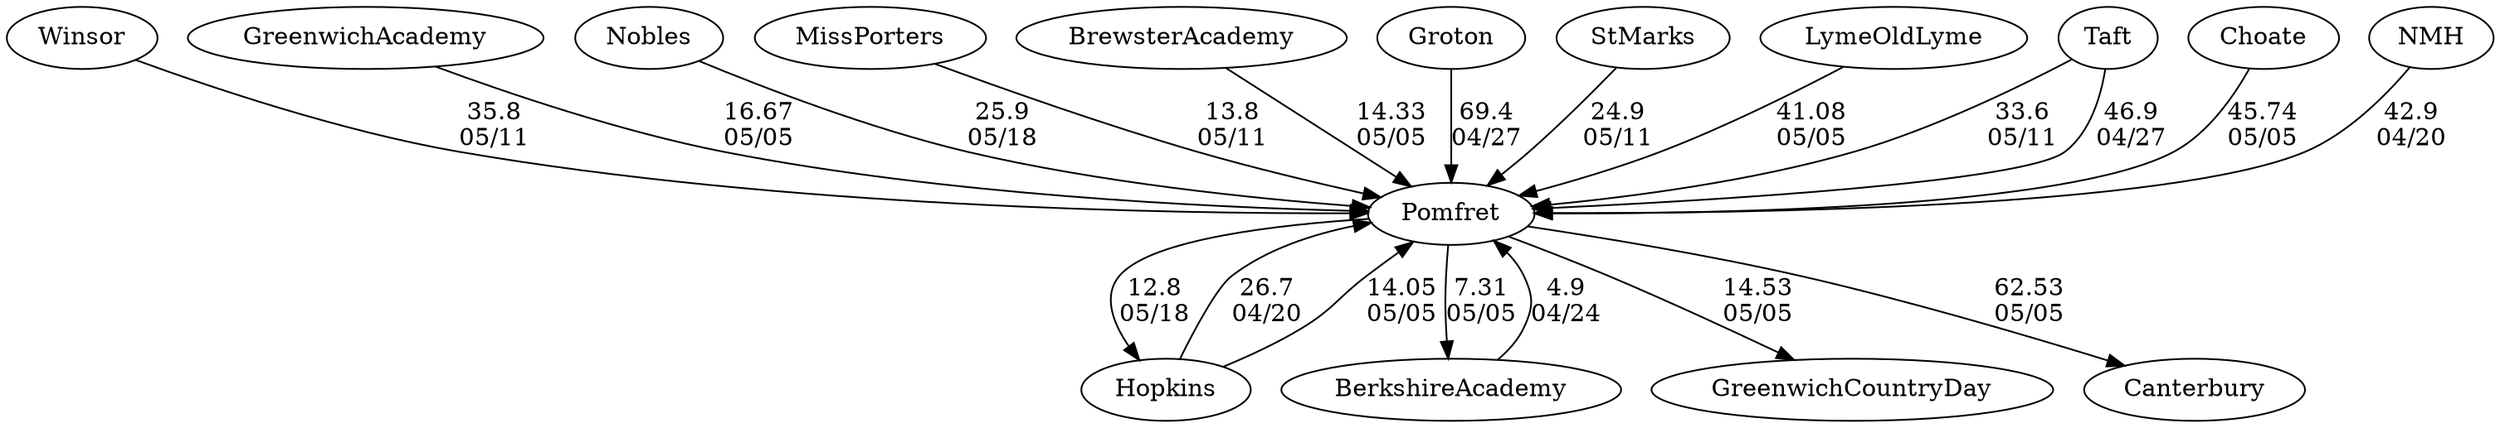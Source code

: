 digraph girls2foursPomfret {GreenwichCountryDay [URL="girls2foursPomfretGreenwichCountryDay.html"];Winsor [URL="girls2foursPomfretWinsor.html"];Hopkins [URL="girls2foursPomfretHopkins.html"];Canterbury [URL="girls2foursPomfretCanterbury.html"];GreenwichAcademy [URL="girls2foursPomfretGreenwichAcademy.html"];BerkshireAcademy [URL="girls2foursPomfretBerkshireAcademy.html"];Nobles [URL="girls2foursPomfretNobles.html"];MissPorters [URL="girls2foursPomfretMissPorters.html"];BrewsterAcademy [URL="girls2foursPomfretBrewsterAcademy.html"];Groton [URL="girls2foursPomfretGroton.html"];Pomfret [URL="girls2foursPomfretPomfret.html"];StMarks [URL="girls2foursPomfretStMarks.html"];LymeOldLyme [URL="girls2foursPomfretLymeOldLyme.html"];Taft [URL="girls2foursPomfretTaft.html"];Choate [URL="girls2foursPomfretChoate.html"];NMH [URL="girls2foursPomfretNMH.html"];Winsor -> Pomfret[label="35.8
05/11", weight="65", tooltip="NEIRA Girls Fours, du Pont Cup: Pomfret vs. BB&N, Gunn, Miss Porter's, St. Mark's, Taft, Winsor			
Distance: 1500m Conditions: ~9MPH crossing headwind from lane 6 to lane 1, with occasional gusts. Beginning of race slightly choppier than finish. Conditions seemed to improve marginally by last race (G1). Comments: Alternated races with boys races. Order of girls races: G-Novice, G4, G3, G5, G2, G1. The novice boat race is listed in the sixth boat category. Crossing wind pushed almost all boats at least one lane to port. Several referee calls for boats to move to starboard in the lower boat races. Congratulations to Taft G1 for winning the 2024 du Pont Cup.
None", URL="https://www.row2k.com/results/resultspage.cfm?UID=377BB86A75BE9B00AD40E99984E7D587&cat=1", random="random"]; 
Taft -> Pomfret[label="33.6
05/11", weight="67", tooltip="NEIRA Girls Fours, du Pont Cup: Pomfret vs. BB&N, Gunn, Miss Porter's, St. Mark's, Taft, Winsor			
Distance: 1500m Conditions: ~9MPH crossing headwind from lane 6 to lane 1, with occasional gusts. Beginning of race slightly choppier than finish. Conditions seemed to improve marginally by last race (G1). Comments: Alternated races with boys races. Order of girls races: G-Novice, G4, G3, G5, G2, G1. The novice boat race is listed in the sixth boat category. Crossing wind pushed almost all boats at least one lane to port. Several referee calls for boats to move to starboard in the lower boat races. Congratulations to Taft G1 for winning the 2024 du Pont Cup.
None", URL="https://www.row2k.com/results/resultspage.cfm?UID=377BB86A75BE9B00AD40E99984E7D587&cat=1", random="random"]; 
StMarks -> Pomfret[label="24.9
05/11", weight="76", tooltip="NEIRA Girls Fours, du Pont Cup: Pomfret vs. BB&N, Gunn, Miss Porter's, St. Mark's, Taft, Winsor			
Distance: 1500m Conditions: ~9MPH crossing headwind from lane 6 to lane 1, with occasional gusts. Beginning of race slightly choppier than finish. Conditions seemed to improve marginally by last race (G1). Comments: Alternated races with boys races. Order of girls races: G-Novice, G4, G3, G5, G2, G1. The novice boat race is listed in the sixth boat category. Crossing wind pushed almost all boats at least one lane to port. Several referee calls for boats to move to starboard in the lower boat races. Congratulations to Taft G1 for winning the 2024 du Pont Cup.
None", URL="https://www.row2k.com/results/resultspage.cfm?UID=377BB86A75BE9B00AD40E99984E7D587&cat=1", random="random"]; 
MissPorters -> Pomfret[label="13.8
05/11", weight="87", tooltip="NEIRA Girls Fours, du Pont Cup: Pomfret vs. BB&N, Gunn, Miss Porter's, St. Mark's, Taft, Winsor			
Distance: 1500m Conditions: ~9MPH crossing headwind from lane 6 to lane 1, with occasional gusts. Beginning of race slightly choppier than finish. Conditions seemed to improve marginally by last race (G1). Comments: Alternated races with boys races. Order of girls races: G-Novice, G4, G3, G5, G2, G1. The novice boat race is listed in the sixth boat category. Crossing wind pushed almost all boats at least one lane to port. Several referee calls for boats to move to starboard in the lower boat races. Congratulations to Taft G1 for winning the 2024 du Pont Cup.
None", URL="https://www.row2k.com/results/resultspage.cfm?UID=377BB86A75BE9B00AD40E99984E7D587&cat=1", random="random"]; 
NMH -> Pomfret[label="42.9
04/20", weight="58", tooltip="NEIRA Girls Fours,Pomfret vs. NMH, Hopkins			
Distance: 1500m Conditions: Very light wind, perhaps slight crossing WSW tail at times of no more than 5MPH. Conditions similar throughout, with a slight tailwind developing in the last race. No current. Comments: Race order: G3, G2, G1, G4/5. Thanks to NMH and Hopkins for a great day of racing.
None", URL="https://www.row2k.com/results/resultspage.cfm?UID=00FD5442533029F3F8C5DFD9A3F09907&cat=1", random="random"]; 
Hopkins -> Pomfret[label="26.7
04/20", weight="74", tooltip="NEIRA Girls Fours,Pomfret vs. NMH, Hopkins			
Distance: 1500m Conditions: Very light wind, perhaps slight crossing WSW tail at times of no more than 5MPH. Conditions similar throughout, with a slight tailwind developing in the last race. No current. Comments: Race order: G3, G2, G1, G4/5. Thanks to NMH and Hopkins for a great day of racing.
None", URL="https://www.row2k.com/results/resultspage.cfm?UID=00FD5442533029F3F8C5DFD9A3F09907&cat=1", random="random"]; 
Groton -> Pomfret[label="69.4
04/27", weight="31", tooltip="NEIRA,Pomfret vs. Groton, Taft			
Distance: 1500m Conditions: At the start, crossing tailwinds of ~10MPH. Winds shifted to a mostly tail after first 500M of ~15MPH, with occasional gusts 20 to 25. Water was choppy after the first 500M all the way to finish line. Comments: Race order: G4, G3, G2, G1 (with boys' races interspersed). Winds made aligning starts challenging. Commendable job by aligner. Course steering was challenging for almost all crews. Wind also affected crews as many drifted into other lanes, though no significant impediments that impacted finish order were detected. Taft's 1st boat was a late scratch.
None", URL="https://www.row2k.com/results/resultspage.cfm?UID=B2DEAF649BD92E4956E382AFF1E67D1D&cat=1", random="random"]; 
Taft -> Pomfret[label="46.9
04/27", weight="54", tooltip="NEIRA,Pomfret vs. Groton, Taft			
Distance: 1500m Conditions: At the start, crossing tailwinds of ~10MPH. Winds shifted to a mostly tail after first 500M of ~15MPH, with occasional gusts 20 to 25. Water was choppy after the first 500M all the way to finish line. Comments: Race order: G4, G3, G2, G1 (with boys' races interspersed). Winds made aligning starts challenging. Commendable job by aligner. Course steering was challenging for almost all crews. Wind also affected crews as many drifted into other lanes, though no significant impediments that impacted finish order were detected. Taft's 1st boat was a late scratch.
None", URL="https://www.row2k.com/results/resultspage.cfm?UID=B2DEAF649BD92E4956E382AFF1E67D1D&cat=1", random="random"]; 
Nobles -> Pomfret[label="25.9
05/18", weight="75", tooltip="NEIRA Girls Fours, Pomfret vs. Hopkins, Nobles			
Distance: 1500m Conditions: Solid cross headwind (starboard to port), steady 10-15 MPH, occasional gusts up to ~20MPH throughout. Light but steady rain through most of the racing. Comments: Races alternated between girls and boys. Order of races: G3, G4, G2, G1, G-Novices. The G-Novices race is listed under the 5th boat and only included Nobles crews. Thanks to Hopkins and Nobles for good racing.
None", URL="https://www.row2k.com/results/resultspage.cfm?UID=05F1824A635516BB2A75FC769B7DED45&cat=1", random="random"]; 
Pomfret -> Hopkins[label="12.8
05/18", weight="88", tooltip="NEIRA Girls Fours, Pomfret vs. Hopkins, Nobles			
Distance: 1500m Conditions: Solid cross headwind (starboard to port), steady 10-15 MPH, occasional gusts up to ~20MPH throughout. Light but steady rain through most of the racing. Comments: Races alternated between girls and boys. Order of races: G3, G4, G2, G1, G-Novices. The G-Novices race is listed under the 5th boat and only included Nobles crews. Thanks to Hopkins and Nobles for good racing.
None", URL="https://www.row2k.com/results/resultspage.cfm?UID=05F1824A635516BB2A75FC769B7DED45&cat=1", random="random"]; 
BerkshireAcademy -> Pomfret[label="4.9
04/24", weight="96", tooltip="NEIRA Girls Fours,Pomfret vs. Marianapolis, Berkshire			
Distance: 1500m Conditions: Swirling, gusty winds - 12 to 15MPH, with stronger gusts. Slight tail at the start for first 300 meters, switching to a crossing through 800M mark, then crossing headwind, some strong crossing gusts. Despite the wind, not much chop on the water. Comments: Order of Races, G2, G1, G3 with boys' races in between. Marianapolis raced their 2nd boat in the third boat race. Pomfret raced both their 3rd and 4th boats in that race.
None", URL="https://www.row2k.com/results/resultspage.cfm?UID=5BE52A0B0D2C5D9EFE557E09C6164DD7&cat=1", random="random"]; 
GreenwichAcademy -> Pomfret[label="16.67
05/05", weight="84", tooltip="Founder's Day Regatta			
Conditions: Some cross wind in the first 500m shifting into a light tail wind in the last 1k. Teams with multiple boats in a single event only progressed the faster boat even if both finished top 3.", URL="https://www.row2k.com/results/resultspage.cfm?UID=7AC6352FAB62A8BCE52618B8C7A7971D&cat=6", random="random"]; 
Hopkins -> Pomfret[label="14.05
05/05", weight="86", tooltip="Founder's Day Regatta			
Conditions: Some cross wind in the first 500m shifting into a light tail wind in the last 1k. Teams with multiple boats in a single event only progressed the faster boat even if both finished top 3.", URL="https://www.row2k.com/results/resultspage.cfm?UID=7AC6352FAB62A8BCE52618B8C7A7971D&cat=6", random="random"]; 
Pomfret -> BerkshireAcademy[label="7.31
05/05", weight="93", tooltip="Founder's Day Regatta			
Conditions: Some cross wind in the first 500m shifting into a light tail wind in the last 1k. Teams with multiple boats in a single event only progressed the faster boat even if both finished top 3.", URL="https://www.row2k.com/results/resultspage.cfm?UID=7AC6352FAB62A8BCE52618B8C7A7971D&cat=6", random="random"]; 
Pomfret -> GreenwichCountryDay[label="14.53
05/05", weight="86", tooltip="Founder's Day Regatta			
Conditions: Some cross wind in the first 500m shifting into a light tail wind in the last 1k. Teams with multiple boats in a single event only progressed the faster boat even if both finished top 3.", URL="https://www.row2k.com/results/resultspage.cfm?UID=7AC6352FAB62A8BCE52618B8C7A7971D&cat=6", random="random"]; 
Pomfret -> Canterbury[label="62.53
05/05", weight="38", tooltip="Founder's Day Regatta			
Conditions: Some cross wind in the first 500m shifting into a light tail wind in the last 1k. Teams with multiple boats in a single event only progressed the faster boat even if both finished top 3.", URL="https://www.row2k.com/results/resultspage.cfm?UID=7AC6352FAB62A8BCE52618B8C7A7971D&cat=6", random="random"]; 
Choate -> Pomfret[label="45.74
05/05", weight="55", tooltip="Founder's Day Regatta			
Conditions: Some cross wind in the first 500m shifting into a light tail wind in the last 1k. Teams with multiple boats in a single event only progressed the faster boat even if both finished top 3.", URL="https://www.row2k.com/results/resultspage.cfm?UID=7AC6352FAB62A8BCE52618B8C7A7971D&cat=6", random="random"]; 
LymeOldLyme -> Pomfret[label="41.08
05/05", weight="59", tooltip="Founder's Day Regatta			
Conditions: Some cross wind in the first 500m shifting into a light tail wind in the last 1k. Teams with multiple boats in a single event only progressed the faster boat even if both finished top 3.", URL="https://www.row2k.com/results/resultspage.cfm?UID=7AC6352FAB62A8BCE52618B8C7A7971D&cat=6", random="random"]; 
BrewsterAcademy -> Pomfret[label="14.33
05/05", weight="86", tooltip="Founder's Day Regatta			
Conditions: Some cross wind in the first 500m shifting into a light tail wind in the last 1k. Teams with multiple boats in a single event only progressed the faster boat even if both finished top 3.", URL="https://www.row2k.com/results/resultspage.cfm?UID=7AC6352FAB62A8BCE52618B8C7A7971D&cat=6", random="random"]}
